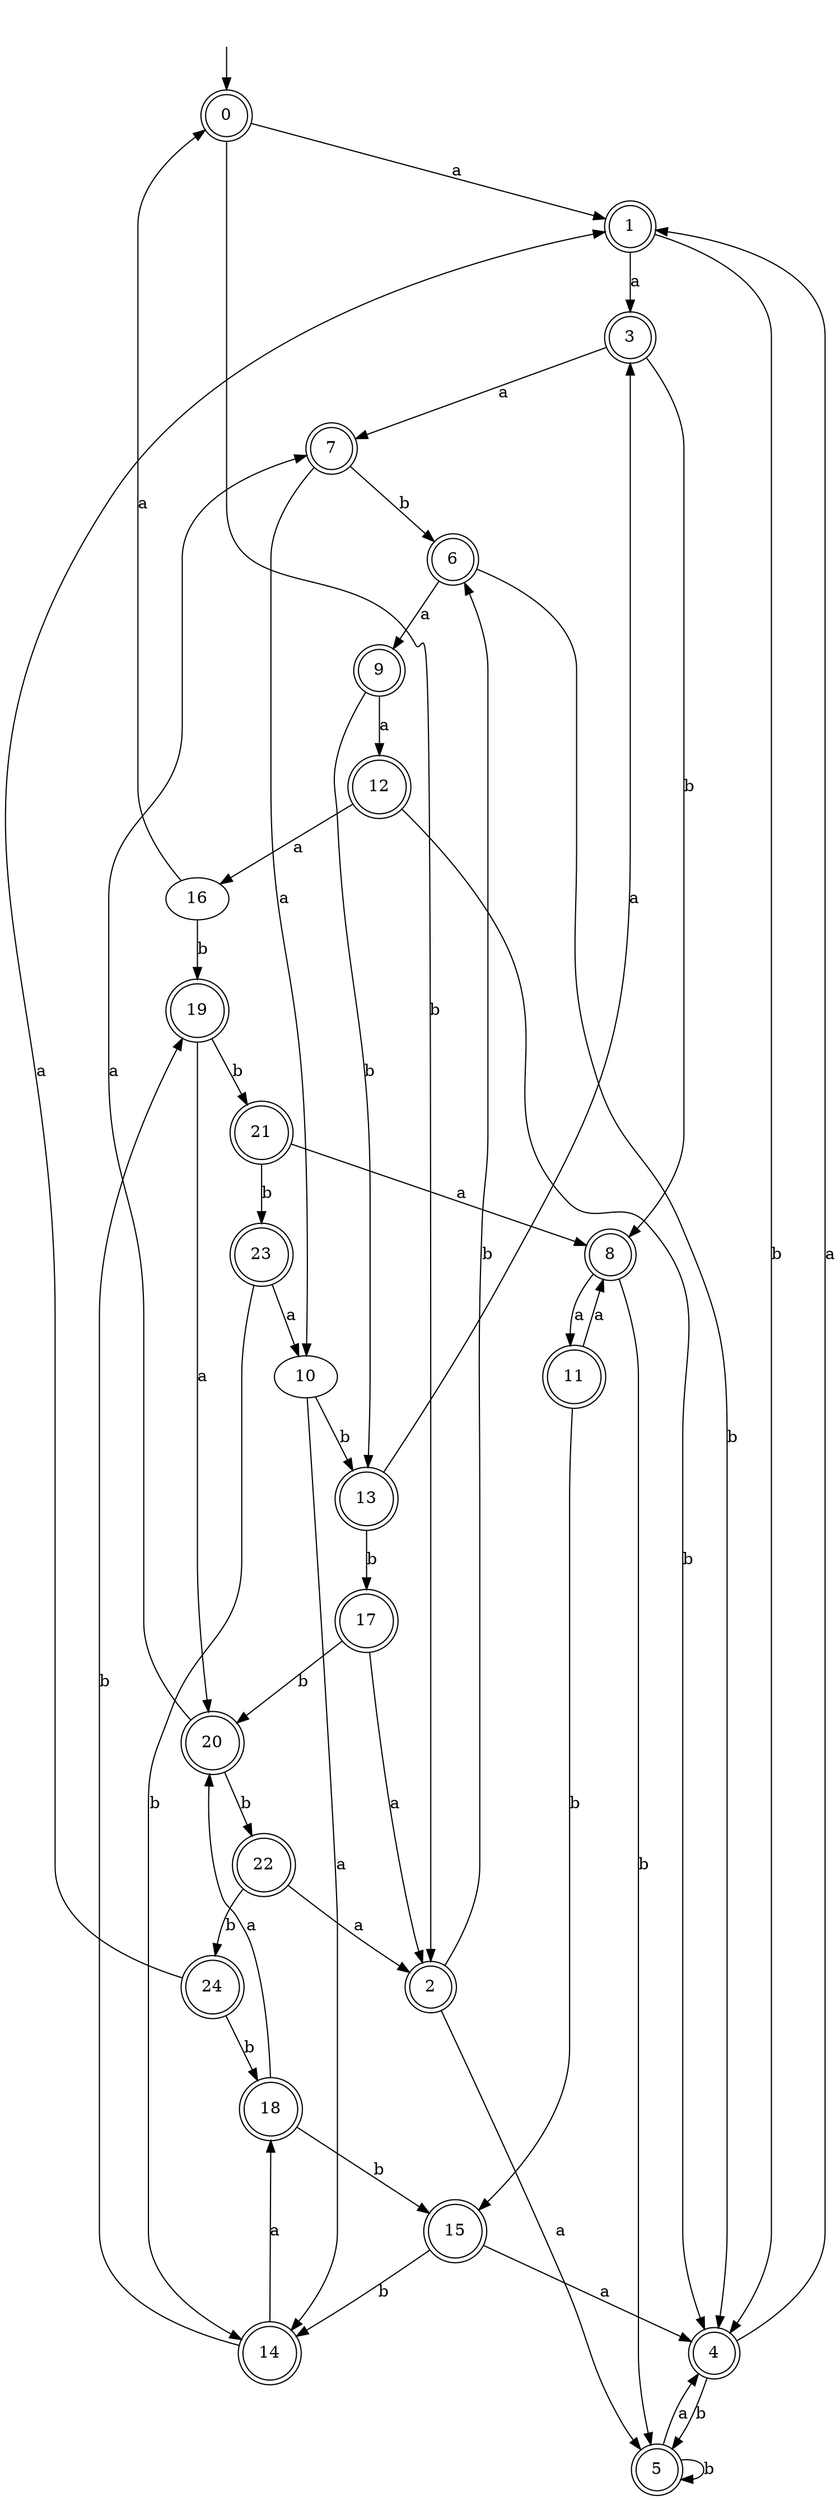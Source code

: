 digraph RandomDFA {
  __start0 [label="", shape=none];
  __start0 -> 0 [label=""];
  0 [shape=circle] [shape=doublecircle]
  0 -> 1 [label="a"]
  0 -> 2 [label="b"]
  1 [shape=doublecircle]
  1 -> 3 [label="a"]
  1 -> 4 [label="b"]
  2 [shape=doublecircle]
  2 -> 5 [label="a"]
  2 -> 6 [label="b"]
  3 [shape=doublecircle]
  3 -> 7 [label="a"]
  3 -> 8 [label="b"]
  4 [shape=doublecircle]
  4 -> 1 [label="a"]
  4 -> 5 [label="b"]
  5 [shape=doublecircle]
  5 -> 4 [label="a"]
  5 -> 5 [label="b"]
  6 [shape=doublecircle]
  6 -> 9 [label="a"]
  6 -> 4 [label="b"]
  7 [shape=doublecircle]
  7 -> 10 [label="a"]
  7 -> 6 [label="b"]
  8 [shape=doublecircle]
  8 -> 11 [label="a"]
  8 -> 5 [label="b"]
  9 [shape=doublecircle]
  9 -> 12 [label="a"]
  9 -> 13 [label="b"]
  10
  10 -> 14 [label="a"]
  10 -> 13 [label="b"]
  11 [shape=doublecircle]
  11 -> 8 [label="a"]
  11 -> 15 [label="b"]
  12 [shape=doublecircle]
  12 -> 16 [label="a"]
  12 -> 4 [label="b"]
  13 [shape=doublecircle]
  13 -> 3 [label="a"]
  13 -> 17 [label="b"]
  14 [shape=doublecircle]
  14 -> 18 [label="a"]
  14 -> 19 [label="b"]
  15 [shape=doublecircle]
  15 -> 4 [label="a"]
  15 -> 14 [label="b"]
  16
  16 -> 0 [label="a"]
  16 -> 19 [label="b"]
  17 [shape=doublecircle]
  17 -> 2 [label="a"]
  17 -> 20 [label="b"]
  18 [shape=doublecircle]
  18 -> 20 [label="a"]
  18 -> 15 [label="b"]
  19 [shape=doublecircle]
  19 -> 20 [label="a"]
  19 -> 21 [label="b"]
  20 [shape=doublecircle]
  20 -> 7 [label="a"]
  20 -> 22 [label="b"]
  21 [shape=doublecircle]
  21 -> 8 [label="a"]
  21 -> 23 [label="b"]
  22 [shape=doublecircle]
  22 -> 2 [label="a"]
  22 -> 24 [label="b"]
  23 [shape=doublecircle]
  23 -> 10 [label="a"]
  23 -> 14 [label="b"]
  24 [shape=doublecircle]
  24 -> 1 [label="a"]
  24 -> 18 [label="b"]
}
